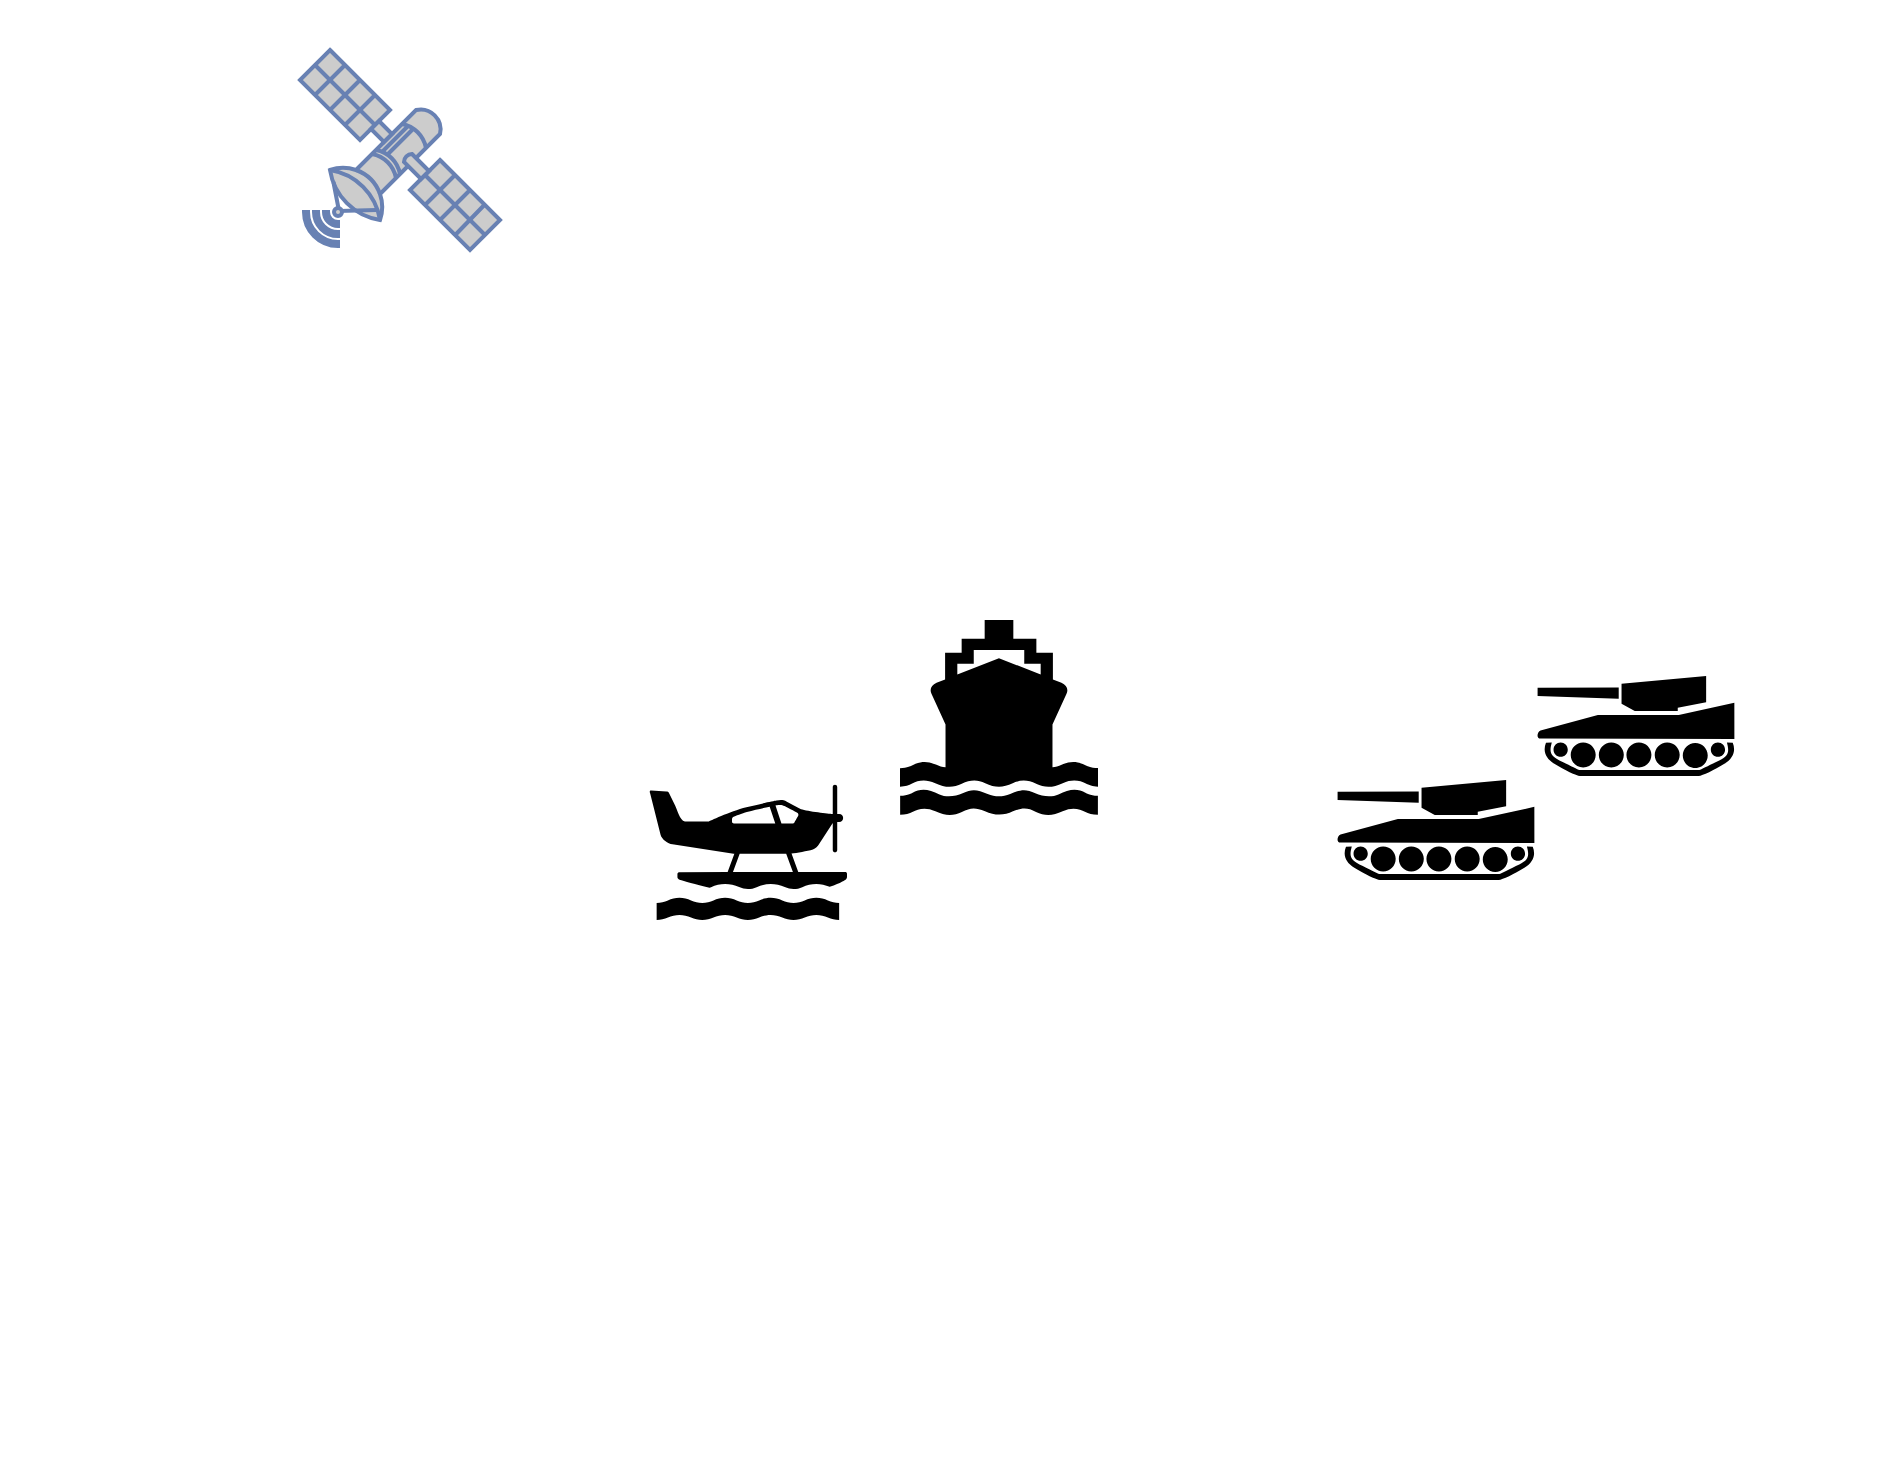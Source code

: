 <mxfile version="15.4.1" type="github">
  <diagram id="NcxHM6aMuup1c_UabWmQ" name="第 1 页">
    <mxGraphModel dx="1888" dy="566" grid="1" gridSize="10" guides="1" tooltips="1" connect="1" arrows="1" fold="1" page="1" pageScale="1" pageWidth="850" pageHeight="1100" math="0" shadow="0">
      <root>
        <mxCell id="0" />
        <mxCell id="1" parent="0" />
        <mxCell id="4zRiaF9kJpAkM4hMu52U-5" value="" style="shape=mxgraph.signs.transportation.sea_plane;html=1;pointerEvents=1;fillColor=#000000;strokeColor=none;verticalLabelPosition=bottom;verticalAlign=top;align=center;" vertex="1" parent="1">
          <mxGeometry x="224.5" y="392" width="99" height="68" as="geometry" />
        </mxCell>
        <mxCell id="4zRiaF9kJpAkM4hMu52U-6" value="" style="shape=mxgraph.signs.transportation.tank;html=1;pointerEvents=1;fillColor=#000000;strokeColor=none;verticalLabelPosition=bottom;verticalAlign=top;align=center;" vertex="1" parent="1">
          <mxGeometry x="668" y="338" width="100" height="50" as="geometry" />
        </mxCell>
        <mxCell id="4zRiaF9kJpAkM4hMu52U-7" value="" style="shape=mxgraph.signs.transportation.ship_2;html=1;pointerEvents=1;fillColor=#000000;strokeColor=none;verticalLabelPosition=bottom;verticalAlign=top;align=center;" vertex="1" parent="1">
          <mxGeometry x="350" y="310" width="99" height="98" as="geometry" />
        </mxCell>
        <mxCell id="4zRiaF9kJpAkM4hMu52U-10" value="" style="shape=image;html=1;verticalAlign=top;verticalLabelPosition=bottom;labelBackgroundColor=#ffffff;imageAspect=0;aspect=fixed;image=https://cdn4.iconfinder.com/data/icons/military-and-army-2/64/Army_1-09-128.png" vertex="1" parent="1">
          <mxGeometry x="690" y="150" width="128" height="128" as="geometry" />
        </mxCell>
        <mxCell id="4zRiaF9kJpAkM4hMu52U-13" value="" style="shape=image;html=1;verticalAlign=top;verticalLabelPosition=bottom;labelBackgroundColor=#ffffff;imageAspect=0;aspect=fixed;image=https://cdn1.iconfinder.com/data/icons/vehicle-37/24/Tank-128.png" vertex="1" parent="1">
          <mxGeometry x="520" y="240" width="128" height="128" as="geometry" />
        </mxCell>
        <mxCell id="4zRiaF9kJpAkM4hMu52U-15" value="" style="shape=image;html=1;verticalAlign=top;verticalLabelPosition=bottom;labelBackgroundColor=#ffffff;imageAspect=0;aspect=fixed;image=https://cdn3.iconfinder.com/data/icons/wpzoom-developer-icon-set/500/50-128.png" vertex="1" parent="1">
          <mxGeometry x="-100" y="240" width="128" height="128" as="geometry" />
        </mxCell>
        <mxCell id="4zRiaF9kJpAkM4hMu52U-16" value="" style="shape=image;html=1;verticalAlign=top;verticalLabelPosition=bottom;labelBackgroundColor=#ffffff;imageAspect=0;aspect=fixed;image=https://cdn2.iconfinder.com/data/icons/web-development-and-studio/512/44_satellite_antenna_radar_space_dish_space-128.png" vertex="1" parent="1">
          <mxGeometry x="540" y="440" width="128" height="128" as="geometry" />
        </mxCell>
        <mxCell id="4zRiaF9kJpAkM4hMu52U-17" value="" style="shape=mxgraph.signs.transportation.tank;html=1;pointerEvents=1;fillColor=#000000;strokeColor=none;verticalLabelPosition=bottom;verticalAlign=top;align=center;sketch=0;" vertex="1" parent="1">
          <mxGeometry x="568" y="390" width="100" height="50" as="geometry" />
        </mxCell>
        <mxCell id="4zRiaF9kJpAkM4hMu52U-19" value="" style="shape=image;html=1;verticalAlign=top;verticalLabelPosition=bottom;labelBackgroundColor=#ffffff;imageAspect=0;aspect=fixed;image=https://cdn2.iconfinder.com/data/icons/airport-solid-prepare-for-take-off/512/radar-128.png" vertex="1" parent="1">
          <mxGeometry x="-28" y="296" width="128" height="128" as="geometry" />
        </mxCell>
        <mxCell id="4zRiaF9kJpAkM4hMu52U-20" value="" style="shape=image;html=1;verticalAlign=top;verticalLabelPosition=bottom;labelBackgroundColor=#ffffff;imageAspect=0;aspect=fixed;image=https://cdn2.iconfinder.com/data/icons/mobile-smart-phone/64/satellite_map_signal_serivice_location_navigation-128.png" vertex="1" parent="1">
          <mxGeometry x="195.5" width="128" height="128" as="geometry" />
        </mxCell>
        <mxCell id="4zRiaF9kJpAkM4hMu52U-22" value="" style="fontColor=#0066CC;verticalAlign=top;verticalLabelPosition=bottom;labelPosition=center;align=center;html=1;outlineConnect=0;fillColor=#CCCCCC;strokeColor=#6881B3;gradientColor=none;gradientDirection=north;strokeWidth=2;shape=mxgraph.networks.satellite;" vertex="1" parent="1">
          <mxGeometry x="50" y="25" width="100" height="100" as="geometry" />
        </mxCell>
        <mxCell id="4zRiaF9kJpAkM4hMu52U-23" value="" style="shape=image;html=1;verticalAlign=top;verticalLabelPosition=bottom;labelBackgroundColor=#ffffff;imageAspect=0;aspect=fixed;image=https://cdn4.iconfinder.com/data/icons/48x48-free-object-icons/48/Rocket_v2.png" vertex="1" parent="1">
          <mxGeometry x="648" y="192" width="48" height="48" as="geometry" />
        </mxCell>
        <mxCell id="4zRiaF9kJpAkM4hMu52U-25" value="" style="shape=image;html=1;verticalAlign=top;verticalLabelPosition=bottom;labelBackgroundColor=#ffffff;imageAspect=0;aspect=fixed;image=https://cdn1.iconfinder.com/data/icons/journalist-4/64/news-car-announcement-advertisement-broadcast-128.png" vertex="1" parent="1">
          <mxGeometry x="140" y="460" width="128" height="128" as="geometry" />
        </mxCell>
        <mxCell id="4zRiaF9kJpAkM4hMu52U-26" value="" style="shape=image;html=1;verticalAlign=top;verticalLabelPosition=bottom;labelBackgroundColor=#ffffff;imageAspect=0;aspect=fixed;image=https://cdn2.iconfinder.com/data/icons/army-glyph-1/512/luxury_ship_ship_watercraft_military-128.png" vertex="1" parent="1">
          <mxGeometry x="340" y="408" width="128" height="128" as="geometry" />
        </mxCell>
        <mxCell id="4zRiaF9kJpAkM4hMu52U-27" value="" style="shape=image;html=1;verticalAlign=top;verticalLabelPosition=bottom;labelBackgroundColor=#ffffff;imageAspect=0;aspect=fixed;image=https://cdn2.iconfinder.com/data/icons/army-glyph-1/512/Military_military_tank_military-128.png" vertex="1" parent="1">
          <mxGeometry x="722" y="440" width="128" height="128" as="geometry" />
        </mxCell>
        <mxCell id="4zRiaF9kJpAkM4hMu52U-28" value="" style="shape=image;html=1;verticalAlign=top;verticalLabelPosition=bottom;labelBackgroundColor=#ffffff;imageAspect=0;aspect=fixed;image=https://cdn2.iconfinder.com/data/icons/army-glyph-1/512/weapons_fulled_ship_watercraft_military-128.png" vertex="1" parent="1">
          <mxGeometry x="459" y="520" width="128" height="128" as="geometry" />
        </mxCell>
        <mxCell id="4zRiaF9kJpAkM4hMu52U-29" value="" style="shape=image;html=1;verticalAlign=top;verticalLabelPosition=bottom;labelBackgroundColor=#ffffff;imageAspect=0;aspect=fixed;image=https://cdn2.iconfinder.com/data/icons/army-glyph-1/512/grenade_military_navy_plan_military-128.png" vertex="1" parent="1">
          <mxGeometry x="480" y="125" width="128" height="128" as="geometry" />
        </mxCell>
        <mxCell id="4zRiaF9kJpAkM4hMu52U-30" value="" style="shape=image;html=1;verticalAlign=top;verticalLabelPosition=bottom;labelBackgroundColor=#ffffff;imageAspect=0;aspect=fixed;image=https://cdn2.iconfinder.com/data/icons/army-glyph-1/512/Chopper_flight_helicopter_military-128.png" vertex="1" parent="1">
          <mxGeometry x="212" y="140" width="128" height="128" as="geometry" />
        </mxCell>
        <mxCell id="4zRiaF9kJpAkM4hMu52U-31" value="" style="shape=image;html=1;verticalAlign=top;verticalLabelPosition=bottom;labelBackgroundColor=#ffffff;imageAspect=0;aspect=fixed;image=https://cdn2.iconfinder.com/data/icons/army-glyph-1/512/tank_war_war_tank_weapon_military-128.png" vertex="1" parent="1">
          <mxGeometry x="680" y="530" width="128" height="128" as="geometry" />
        </mxCell>
        <mxCell id="4zRiaF9kJpAkM4hMu52U-32" value="" style="shape=image;html=1;verticalAlign=top;verticalLabelPosition=bottom;labelBackgroundColor=#ffffff;imageAspect=0;aspect=fixed;image=https://cdn3.iconfinder.com/data/icons/weapon-10/512/army_military_war_weapon_navy_aviation_jet_-128.png" vertex="1" parent="1">
          <mxGeometry x="297" y="600" width="128" height="128" as="geometry" />
        </mxCell>
        <mxCell id="4zRiaF9kJpAkM4hMu52U-33" value="" style="shape=image;html=1;verticalAlign=top;verticalLabelPosition=bottom;labelBackgroundColor=#ffffff;imageAspect=0;aspect=fixed;image=https://cdn0.iconfinder.com/data/icons/octicons/1024/rocket-128.png" vertex="1" parent="1">
          <mxGeometry x="361" y="180" width="128" height="128" as="geometry" />
        </mxCell>
      </root>
    </mxGraphModel>
  </diagram>
</mxfile>
